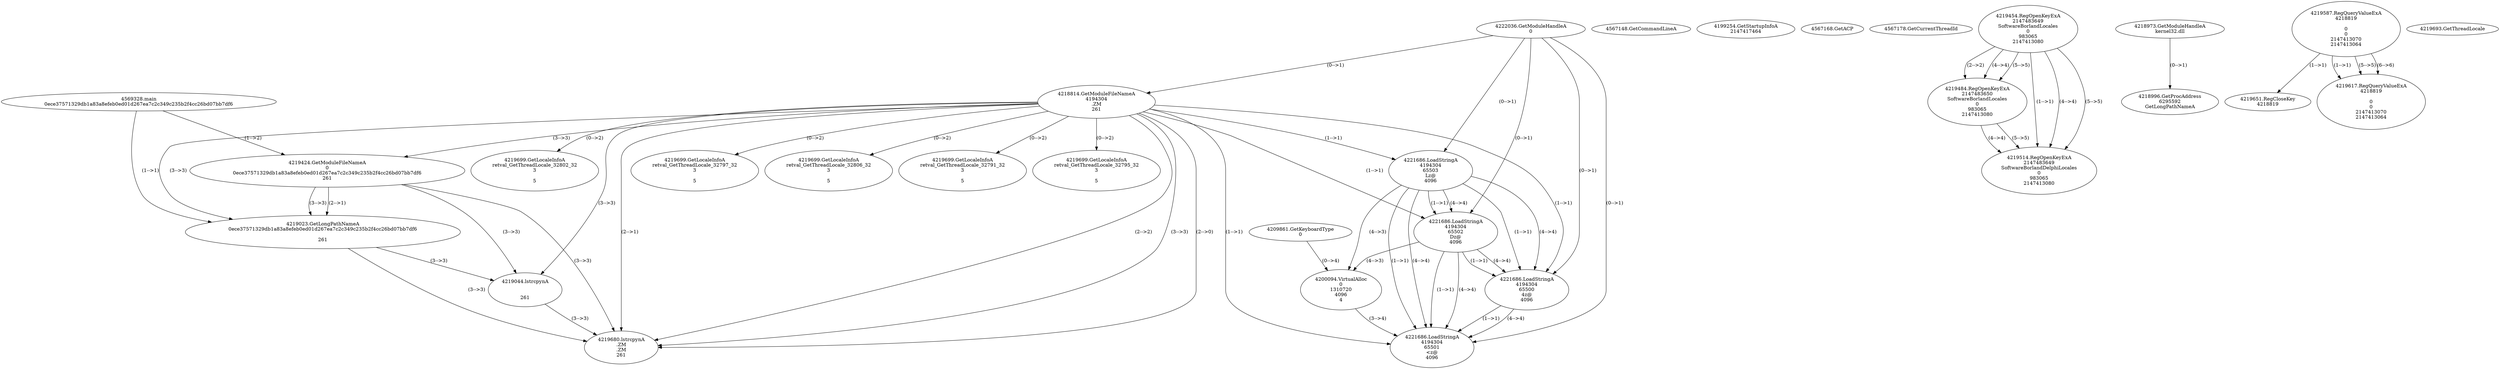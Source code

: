 // Global SCDG with merge call
digraph {
	0 [label="4569328.main
0ece37571329db1a83a8efeb0ed01d267ea7c2c349c235b2f4cc26bd07bb7df6"]
	1 [label="4222036.GetModuleHandleA
0"]
	2 [label="4209861.GetKeyboardType
0"]
	3 [label="4567148.GetCommandLineA
"]
	4 [label="4199254.GetStartupInfoA
2147417464"]
	5 [label="4567168.GetACP
"]
	6 [label="4567178.GetCurrentThreadId
"]
	7 [label="4218814.GetModuleFileNameA
4194304
.ZM
261"]
	1 -> 7 [label="(0-->1)"]
	8 [label="4219424.GetModuleFileNameA
0
0ece37571329db1a83a8efeb0ed01d267ea7c2c349c235b2f4cc26bd07bb7df6
261"]
	0 -> 8 [label="(1-->2)"]
	7 -> 8 [label="(3-->3)"]
	9 [label="4219454.RegOpenKeyExA
2147483649
Software\Borland\Locales
0
983065
2147413080"]
	10 [label="4219484.RegOpenKeyExA
2147483650
Software\Borland\Locales
0
983065
2147413080"]
	9 -> 10 [label="(2-->2)"]
	9 -> 10 [label="(4-->4)"]
	9 -> 10 [label="(5-->5)"]
	11 [label="4219514.RegOpenKeyExA
2147483649
Software\Borland\Delphi\Locales
0
983065
2147413080"]
	9 -> 11 [label="(1-->1)"]
	9 -> 11 [label="(4-->4)"]
	10 -> 11 [label="(4-->4)"]
	9 -> 11 [label="(5-->5)"]
	10 -> 11 [label="(5-->5)"]
	12 [label="4218973.GetModuleHandleA
kernel32.dll"]
	13 [label="4218996.GetProcAddress
6295592
GetLongPathNameA"]
	12 -> 13 [label="(0-->1)"]
	14 [label="4219023.GetLongPathNameA
0ece37571329db1a83a8efeb0ed01d267ea7c2c349c235b2f4cc26bd07bb7df6

261"]
	0 -> 14 [label="(1-->1)"]
	8 -> 14 [label="(2-->1)"]
	7 -> 14 [label="(3-->3)"]
	8 -> 14 [label="(3-->3)"]
	15 [label="4219044.lstrcpynA


261"]
	7 -> 15 [label="(3-->3)"]
	8 -> 15 [label="(3-->3)"]
	14 -> 15 [label="(3-->3)"]
	16 [label="4219587.RegQueryValueExA
4218819

0
0
2147413070
2147413064"]
	17 [label="4219651.RegCloseKey
4218819"]
	16 -> 17 [label="(1-->1)"]
	18 [label="4219680.lstrcpynA
.ZM
.ZM
261"]
	7 -> 18 [label="(2-->1)"]
	7 -> 18 [label="(2-->2)"]
	7 -> 18 [label="(3-->3)"]
	8 -> 18 [label="(3-->3)"]
	14 -> 18 [label="(3-->3)"]
	15 -> 18 [label="(3-->3)"]
	7 -> 18 [label="(2-->0)"]
	19 [label="4219693.GetThreadLocale
"]
	20 [label="4219699.GetLocaleInfoA
retval_GetThreadLocale_32802_32
3

5"]
	7 -> 20 [label="(0-->2)"]
	21 [label="4221686.LoadStringA
4194304
65503
Lz@
4096"]
	1 -> 21 [label="(0-->1)"]
	7 -> 21 [label="(1-->1)"]
	22 [label="4221686.LoadStringA
4194304
65502
Dz@
4096"]
	1 -> 22 [label="(0-->1)"]
	7 -> 22 [label="(1-->1)"]
	21 -> 22 [label="(1-->1)"]
	21 -> 22 [label="(4-->4)"]
	23 [label="4200094.VirtualAlloc
0
1310720
4096
4"]
	21 -> 23 [label="(4-->3)"]
	22 -> 23 [label="(4-->3)"]
	2 -> 23 [label="(0-->4)"]
	24 [label="4221686.LoadStringA
4194304
65500
4z@
4096"]
	1 -> 24 [label="(0-->1)"]
	7 -> 24 [label="(1-->1)"]
	21 -> 24 [label="(1-->1)"]
	22 -> 24 [label="(1-->1)"]
	21 -> 24 [label="(4-->4)"]
	22 -> 24 [label="(4-->4)"]
	25 [label="4219617.RegQueryValueExA
4218819

0
0
2147413070
2147413064"]
	16 -> 25 [label="(1-->1)"]
	16 -> 25 [label="(5-->5)"]
	16 -> 25 [label="(6-->6)"]
	26 [label="4219699.GetLocaleInfoA
retval_GetThreadLocale_32797_32
3

5"]
	7 -> 26 [label="(0-->2)"]
	27 [label="4219699.GetLocaleInfoA
retval_GetThreadLocale_32806_32
3

5"]
	7 -> 27 [label="(0-->2)"]
	28 [label="4219699.GetLocaleInfoA
retval_GetThreadLocale_32791_32
3

5"]
	7 -> 28 [label="(0-->2)"]
	29 [label="4219699.GetLocaleInfoA
retval_GetThreadLocale_32795_32
3

5"]
	7 -> 29 [label="(0-->2)"]
	30 [label="4221686.LoadStringA
4194304
65501
<z@
4096"]
	1 -> 30 [label="(0-->1)"]
	7 -> 30 [label="(1-->1)"]
	21 -> 30 [label="(1-->1)"]
	22 -> 30 [label="(1-->1)"]
	24 -> 30 [label="(1-->1)"]
	21 -> 30 [label="(4-->4)"]
	22 -> 30 [label="(4-->4)"]
	23 -> 30 [label="(3-->4)"]
	24 -> 30 [label="(4-->4)"]
}
